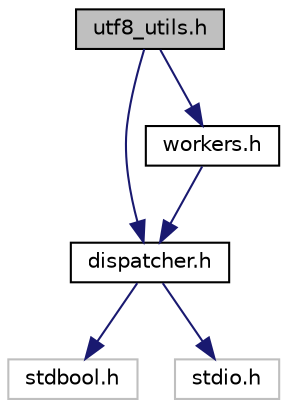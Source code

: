 digraph "utf8_utils.h"
{
 // LATEX_PDF_SIZE
  edge [fontname="Helvetica",fontsize="10",labelfontname="Helvetica",labelfontsize="10"];
  node [fontname="Helvetica",fontsize="10",shape=record];
  Node1 [label="utf8_utils.h",height=0.2,width=0.4,color="black", fillcolor="grey75", style="filled", fontcolor="black",tooltip="Header file for UTF-8 utility functions."];
  Node1 -> Node2 [color="midnightblue",fontsize="10",style="solid",fontname="Helvetica"];
  Node2 [label="dispatcher.h",height=0.2,width=0.4,color="black", fillcolor="white", style="filled",URL="$dispatcher_8h.html",tooltip="Header file for the dispatcher module."];
  Node2 -> Node3 [color="midnightblue",fontsize="10",style="solid",fontname="Helvetica"];
  Node3 [label="stdbool.h",height=0.2,width=0.4,color="grey75", fillcolor="white", style="filled",tooltip=" "];
  Node2 -> Node4 [color="midnightblue",fontsize="10",style="solid",fontname="Helvetica"];
  Node4 [label="stdio.h",height=0.2,width=0.4,color="grey75", fillcolor="white", style="filled",tooltip=" "];
  Node1 -> Node5 [color="midnightblue",fontsize="10",style="solid",fontname="Helvetica"];
  Node5 [label="workers.h",height=0.2,width=0.4,color="black", fillcolor="white", style="filled",URL="$workers_8h.html",tooltip="Header file for worker functions and structures."];
  Node5 -> Node2 [color="midnightblue",fontsize="10",style="solid",fontname="Helvetica"];
}
